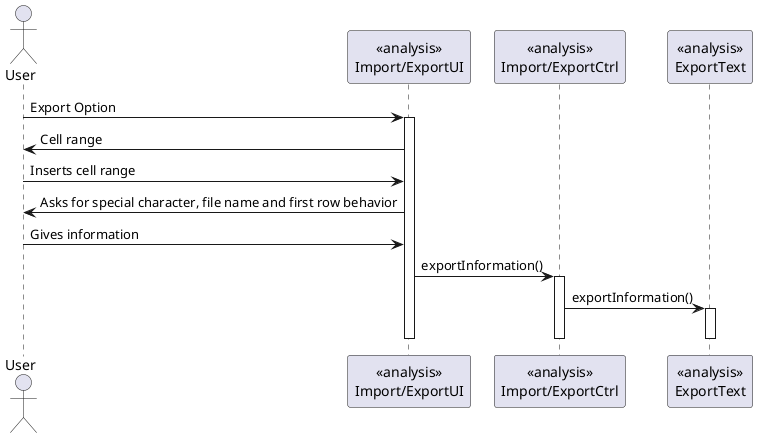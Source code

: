 @startuml export_txt_extension_uc_realization1.png

actor User 
participant "<<analysis>>\nImport/ExportUI" as UI
participant "<<analysis>>\nImport/ExportCtrl" as Ctrl
participant "<<analysis>>\nExportText" as Out

User->UI: Export Option
activate UI 
UI->User: Cell range
User->UI: Inserts cell range
UI->User: Asks for special character, file name and first row behavior
User->UI: Gives information
UI->Ctrl: exportInformation()
activate Ctrl
Ctrl->Out: exportInformation()
activate Out
deactivate Out
deactivate Ctrl
deactivate UI

@enduml